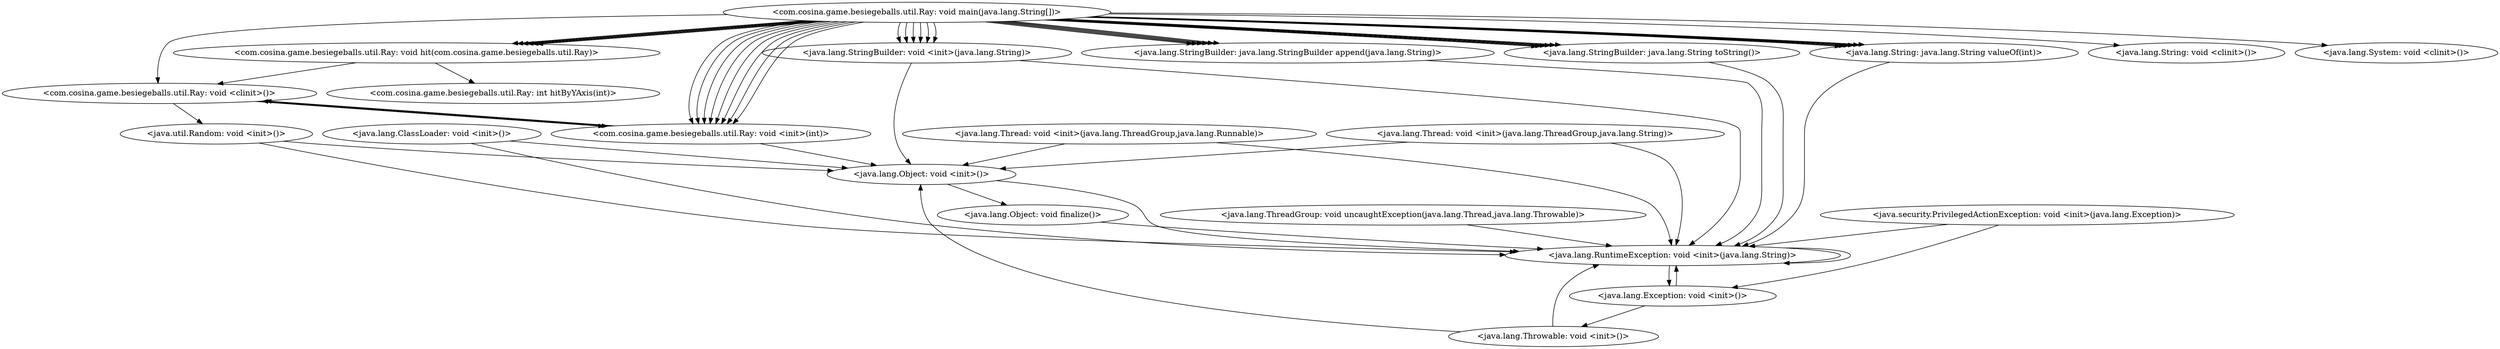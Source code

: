 digraph CallGraph {
"<com.cosina.game.besiegeballs.util.Ray: void main(java.lang.String[])>" -> "<com.cosina.game.besiegeballs.util.Ray: void <clinit>()>";
"<com.cosina.game.besiegeballs.util.Ray: void main(java.lang.String[])>" -> "<com.cosina.game.besiegeballs.util.Ray: void <init>(int)>";
"<com.cosina.game.besiegeballs.util.Ray: void main(java.lang.String[])>" -> "<java.lang.StringBuilder: void <init>(java.lang.String)>";
"<com.cosina.game.besiegeballs.util.Ray: void main(java.lang.String[])>" -> "<java.lang.String: java.lang.String valueOf(int)>";
"<com.cosina.game.besiegeballs.util.Ray: void main(java.lang.String[])>" -> "<com.cosina.game.besiegeballs.util.Ray: void <init>(int)>";
"<com.cosina.game.besiegeballs.util.Ray: void main(java.lang.String[])>" -> "<java.lang.StringBuilder: void <init>(java.lang.String)>";
"<com.cosina.game.besiegeballs.util.Ray: void main(java.lang.String[])>" -> "<java.lang.String: java.lang.String valueOf(int)>";
"<com.cosina.game.besiegeballs.util.Ray: void main(java.lang.String[])>" -> "<com.cosina.game.besiegeballs.util.Ray: void <init>(int)>";
"<com.cosina.game.besiegeballs.util.Ray: void main(java.lang.String[])>" -> "<java.lang.StringBuilder: void <init>(java.lang.String)>";
"<com.cosina.game.besiegeballs.util.Ray: void main(java.lang.String[])>" -> "<java.lang.String: java.lang.String valueOf(int)>";
"<com.cosina.game.besiegeballs.util.Ray: void main(java.lang.String[])>" -> "<com.cosina.game.besiegeballs.util.Ray: void <init>(int)>";
"<com.cosina.game.besiegeballs.util.Ray: void main(java.lang.String[])>" -> "<com.cosina.game.besiegeballs.util.Ray: void <init>(int)>";
"<com.cosina.game.besiegeballs.util.Ray: void main(java.lang.String[])>" -> "<java.lang.StringBuilder: void <init>(java.lang.String)>";
"<com.cosina.game.besiegeballs.util.Ray: void main(java.lang.String[])>" -> "<java.lang.String: java.lang.String valueOf(int)>";
"<com.cosina.game.besiegeballs.util.Ray: void main(java.lang.String[])>" -> "<com.cosina.game.besiegeballs.util.Ray: void <init>(int)>";
"<com.cosina.game.besiegeballs.util.Ray: void main(java.lang.String[])>" -> "<java.lang.StringBuilder: void <init>(java.lang.String)>";
"<com.cosina.game.besiegeballs.util.Ray: void main(java.lang.String[])>" -> "<java.lang.String: java.lang.String valueOf(int)>";
"<com.cosina.game.besiegeballs.util.Ray: void main(java.lang.String[])>" -> "<com.cosina.game.besiegeballs.util.Ray: void <init>(int)>";
"<com.cosina.game.besiegeballs.util.Ray: void main(java.lang.String[])>" -> "<java.lang.StringBuilder: void <init>(java.lang.String)>";
"<com.cosina.game.besiegeballs.util.Ray: void main(java.lang.String[])>" -> "<java.lang.String: java.lang.String valueOf(int)>";
"<com.cosina.game.besiegeballs.util.Ray: void main(java.lang.String[])>" -> "<com.cosina.game.besiegeballs.util.Ray: void <init>(int)>";
"<com.cosina.game.besiegeballs.util.Ray: void main(java.lang.String[])>" -> "<java.lang.String: void <clinit>()>";
"<com.cosina.game.besiegeballs.util.Ray: void main(java.lang.String[])>" -> "<java.lang.System: void <clinit>()>";
"<com.cosina.game.besiegeballs.util.Ray: void <clinit>()>" -> "<java.util.Random: void <init>()>";
"<com.cosina.game.besiegeballs.util.Ray: void <clinit>()>" -> "<com.cosina.game.besiegeballs.util.Ray: void <init>(int)>";
"<com.cosina.game.besiegeballs.util.Ray: void <clinit>()>" -> "<com.cosina.game.besiegeballs.util.Ray: void <init>(int)>";
"<java.lang.ThreadGroup: void uncaughtException(java.lang.Thread,java.lang.Throwable)>" -> "<java.lang.RuntimeException: void <init>(java.lang.String)>";
"<java.lang.ClassLoader: void <init>()>" -> "<java.lang.Object: void <init>()>";
"<java.lang.ClassLoader: void <init>()>" -> "<java.lang.RuntimeException: void <init>(java.lang.String)>";
"<java.security.PrivilegedActionException: void <init>(java.lang.Exception)>" -> "<java.lang.Exception: void <init>()>";
"<java.security.PrivilegedActionException: void <init>(java.lang.Exception)>" -> "<java.lang.RuntimeException: void <init>(java.lang.String)>";
"<java.lang.Thread: void <init>(java.lang.ThreadGroup,java.lang.Runnable)>" -> "<java.lang.Object: void <init>()>";
"<java.lang.Thread: void <init>(java.lang.ThreadGroup,java.lang.Runnable)>" -> "<java.lang.RuntimeException: void <init>(java.lang.String)>";
"<java.lang.Thread: void <init>(java.lang.ThreadGroup,java.lang.String)>" -> "<java.lang.Object: void <init>()>";
"<java.lang.Thread: void <init>(java.lang.ThreadGroup,java.lang.String)>" -> "<java.lang.RuntimeException: void <init>(java.lang.String)>";
"<com.cosina.game.besiegeballs.util.Ray: void <init>(int)>" -> "<com.cosina.game.besiegeballs.util.Ray: void <clinit>()>";
"<com.cosina.game.besiegeballs.util.Ray: void <init>(int)>" -> "<java.lang.Object: void <init>()>";
"<com.cosina.game.besiegeballs.util.Ray: void <init>(int)>" -> "<com.cosina.game.besiegeballs.util.Ray: void <clinit>()>";
"<java.lang.StringBuilder: void <init>(java.lang.String)>" -> "<java.lang.Object: void <init>()>";
"<java.lang.StringBuilder: void <init>(java.lang.String)>" -> "<java.lang.RuntimeException: void <init>(java.lang.String)>";
"<java.lang.String: java.lang.String valueOf(int)>" -> "<java.lang.RuntimeException: void <init>(java.lang.String)>";
"<java.util.Random: void <init>()>" -> "<java.lang.Object: void <init>()>";
"<java.util.Random: void <init>()>" -> "<java.lang.RuntimeException: void <init>(java.lang.String)>";
"<java.lang.RuntimeException: void <init>(java.lang.String)>" -> "<java.lang.Exception: void <init>()>";
"<java.lang.RuntimeException: void <init>(java.lang.String)>" -> "<java.lang.RuntimeException: void <init>(java.lang.String)>";
"<java.lang.Object: void <init>()>" -> "<java.lang.Object: void finalize()>";
"<java.lang.Object: void <init>()>" -> "<java.lang.RuntimeException: void <init>(java.lang.String)>";
"<java.lang.Exception: void <init>()>" -> "<java.lang.Throwable: void <init>()>";
"<java.lang.Exception: void <init>()>" -> "<java.lang.RuntimeException: void <init>(java.lang.String)>";
"<java.lang.Object: void finalize()>" -> "<java.lang.RuntimeException: void <init>(java.lang.String)>";
"<java.lang.Throwable: void <init>()>" -> "<java.lang.Object: void <init>()>";
"<java.lang.Throwable: void <init>()>" -> "<java.lang.RuntimeException: void <init>(java.lang.String)>";
"<com.cosina.game.besiegeballs.util.Ray: void main(java.lang.String[])>" -> "<java.lang.StringBuilder: java.lang.StringBuilder append(java.lang.String)>";
"<com.cosina.game.besiegeballs.util.Ray: void main(java.lang.String[])>" -> "<java.lang.StringBuilder: java.lang.String toString()>";
"<com.cosina.game.besiegeballs.util.Ray: void main(java.lang.String[])>" -> "<java.lang.StringBuilder: java.lang.StringBuilder append(java.lang.String)>";
"<com.cosina.game.besiegeballs.util.Ray: void main(java.lang.String[])>" -> "<java.lang.StringBuilder: java.lang.String toString()>";
"<com.cosina.game.besiegeballs.util.Ray: void main(java.lang.String[])>" -> "<java.lang.StringBuilder: java.lang.StringBuilder append(java.lang.String)>";
"<com.cosina.game.besiegeballs.util.Ray: void main(java.lang.String[])>" -> "<java.lang.StringBuilder: java.lang.String toString()>";
"<com.cosina.game.besiegeballs.util.Ray: void main(java.lang.String[])>" -> "<java.lang.StringBuilder: java.lang.StringBuilder append(java.lang.String)>";
"<com.cosina.game.besiegeballs.util.Ray: void main(java.lang.String[])>" -> "<java.lang.StringBuilder: java.lang.String toString()>";
"<com.cosina.game.besiegeballs.util.Ray: void main(java.lang.String[])>" -> "<java.lang.StringBuilder: java.lang.StringBuilder append(java.lang.String)>";
"<com.cosina.game.besiegeballs.util.Ray: void main(java.lang.String[])>" -> "<java.lang.StringBuilder: java.lang.String toString()>";
"<com.cosina.game.besiegeballs.util.Ray: void main(java.lang.String[])>" -> "<java.lang.StringBuilder: java.lang.StringBuilder append(java.lang.String)>";
"<com.cosina.game.besiegeballs.util.Ray: void main(java.lang.String[])>" -> "<java.lang.StringBuilder: java.lang.String toString()>";
"<java.lang.StringBuilder: java.lang.StringBuilder append(java.lang.String)>" -> "<java.lang.RuntimeException: void <init>(java.lang.String)>";
"<java.lang.StringBuilder: java.lang.String toString()>" -> "<java.lang.RuntimeException: void <init>(java.lang.String)>";
"<com.cosina.game.besiegeballs.util.Ray: void main(java.lang.String[])>" -> "<com.cosina.game.besiegeballs.util.Ray: void hit(com.cosina.game.besiegeballs.util.Ray)>";
"<com.cosina.game.besiegeballs.util.Ray: void main(java.lang.String[])>" -> "<com.cosina.game.besiegeballs.util.Ray: void hit(com.cosina.game.besiegeballs.util.Ray)>";
"<com.cosina.game.besiegeballs.util.Ray: void main(java.lang.String[])>" -> "<com.cosina.game.besiegeballs.util.Ray: void hit(com.cosina.game.besiegeballs.util.Ray)>";
"<com.cosina.game.besiegeballs.util.Ray: void main(java.lang.String[])>" -> "<com.cosina.game.besiegeballs.util.Ray: void hit(com.cosina.game.besiegeballs.util.Ray)>";
"<com.cosina.game.besiegeballs.util.Ray: void main(java.lang.String[])>" -> "<com.cosina.game.besiegeballs.util.Ray: void hit(com.cosina.game.besiegeballs.util.Ray)>";
"<com.cosina.game.besiegeballs.util.Ray: void main(java.lang.String[])>" -> "<com.cosina.game.besiegeballs.util.Ray: void hit(com.cosina.game.besiegeballs.util.Ray)>";
"<com.cosina.game.besiegeballs.util.Ray: void hit(com.cosina.game.besiegeballs.util.Ray)>" -> "<com.cosina.game.besiegeballs.util.Ray: void <clinit>()>";
"<com.cosina.game.besiegeballs.util.Ray: void hit(com.cosina.game.besiegeballs.util.Ray)>" -> "<com.cosina.game.besiegeballs.util.Ray: int hitByYAxis(int)>";
}
